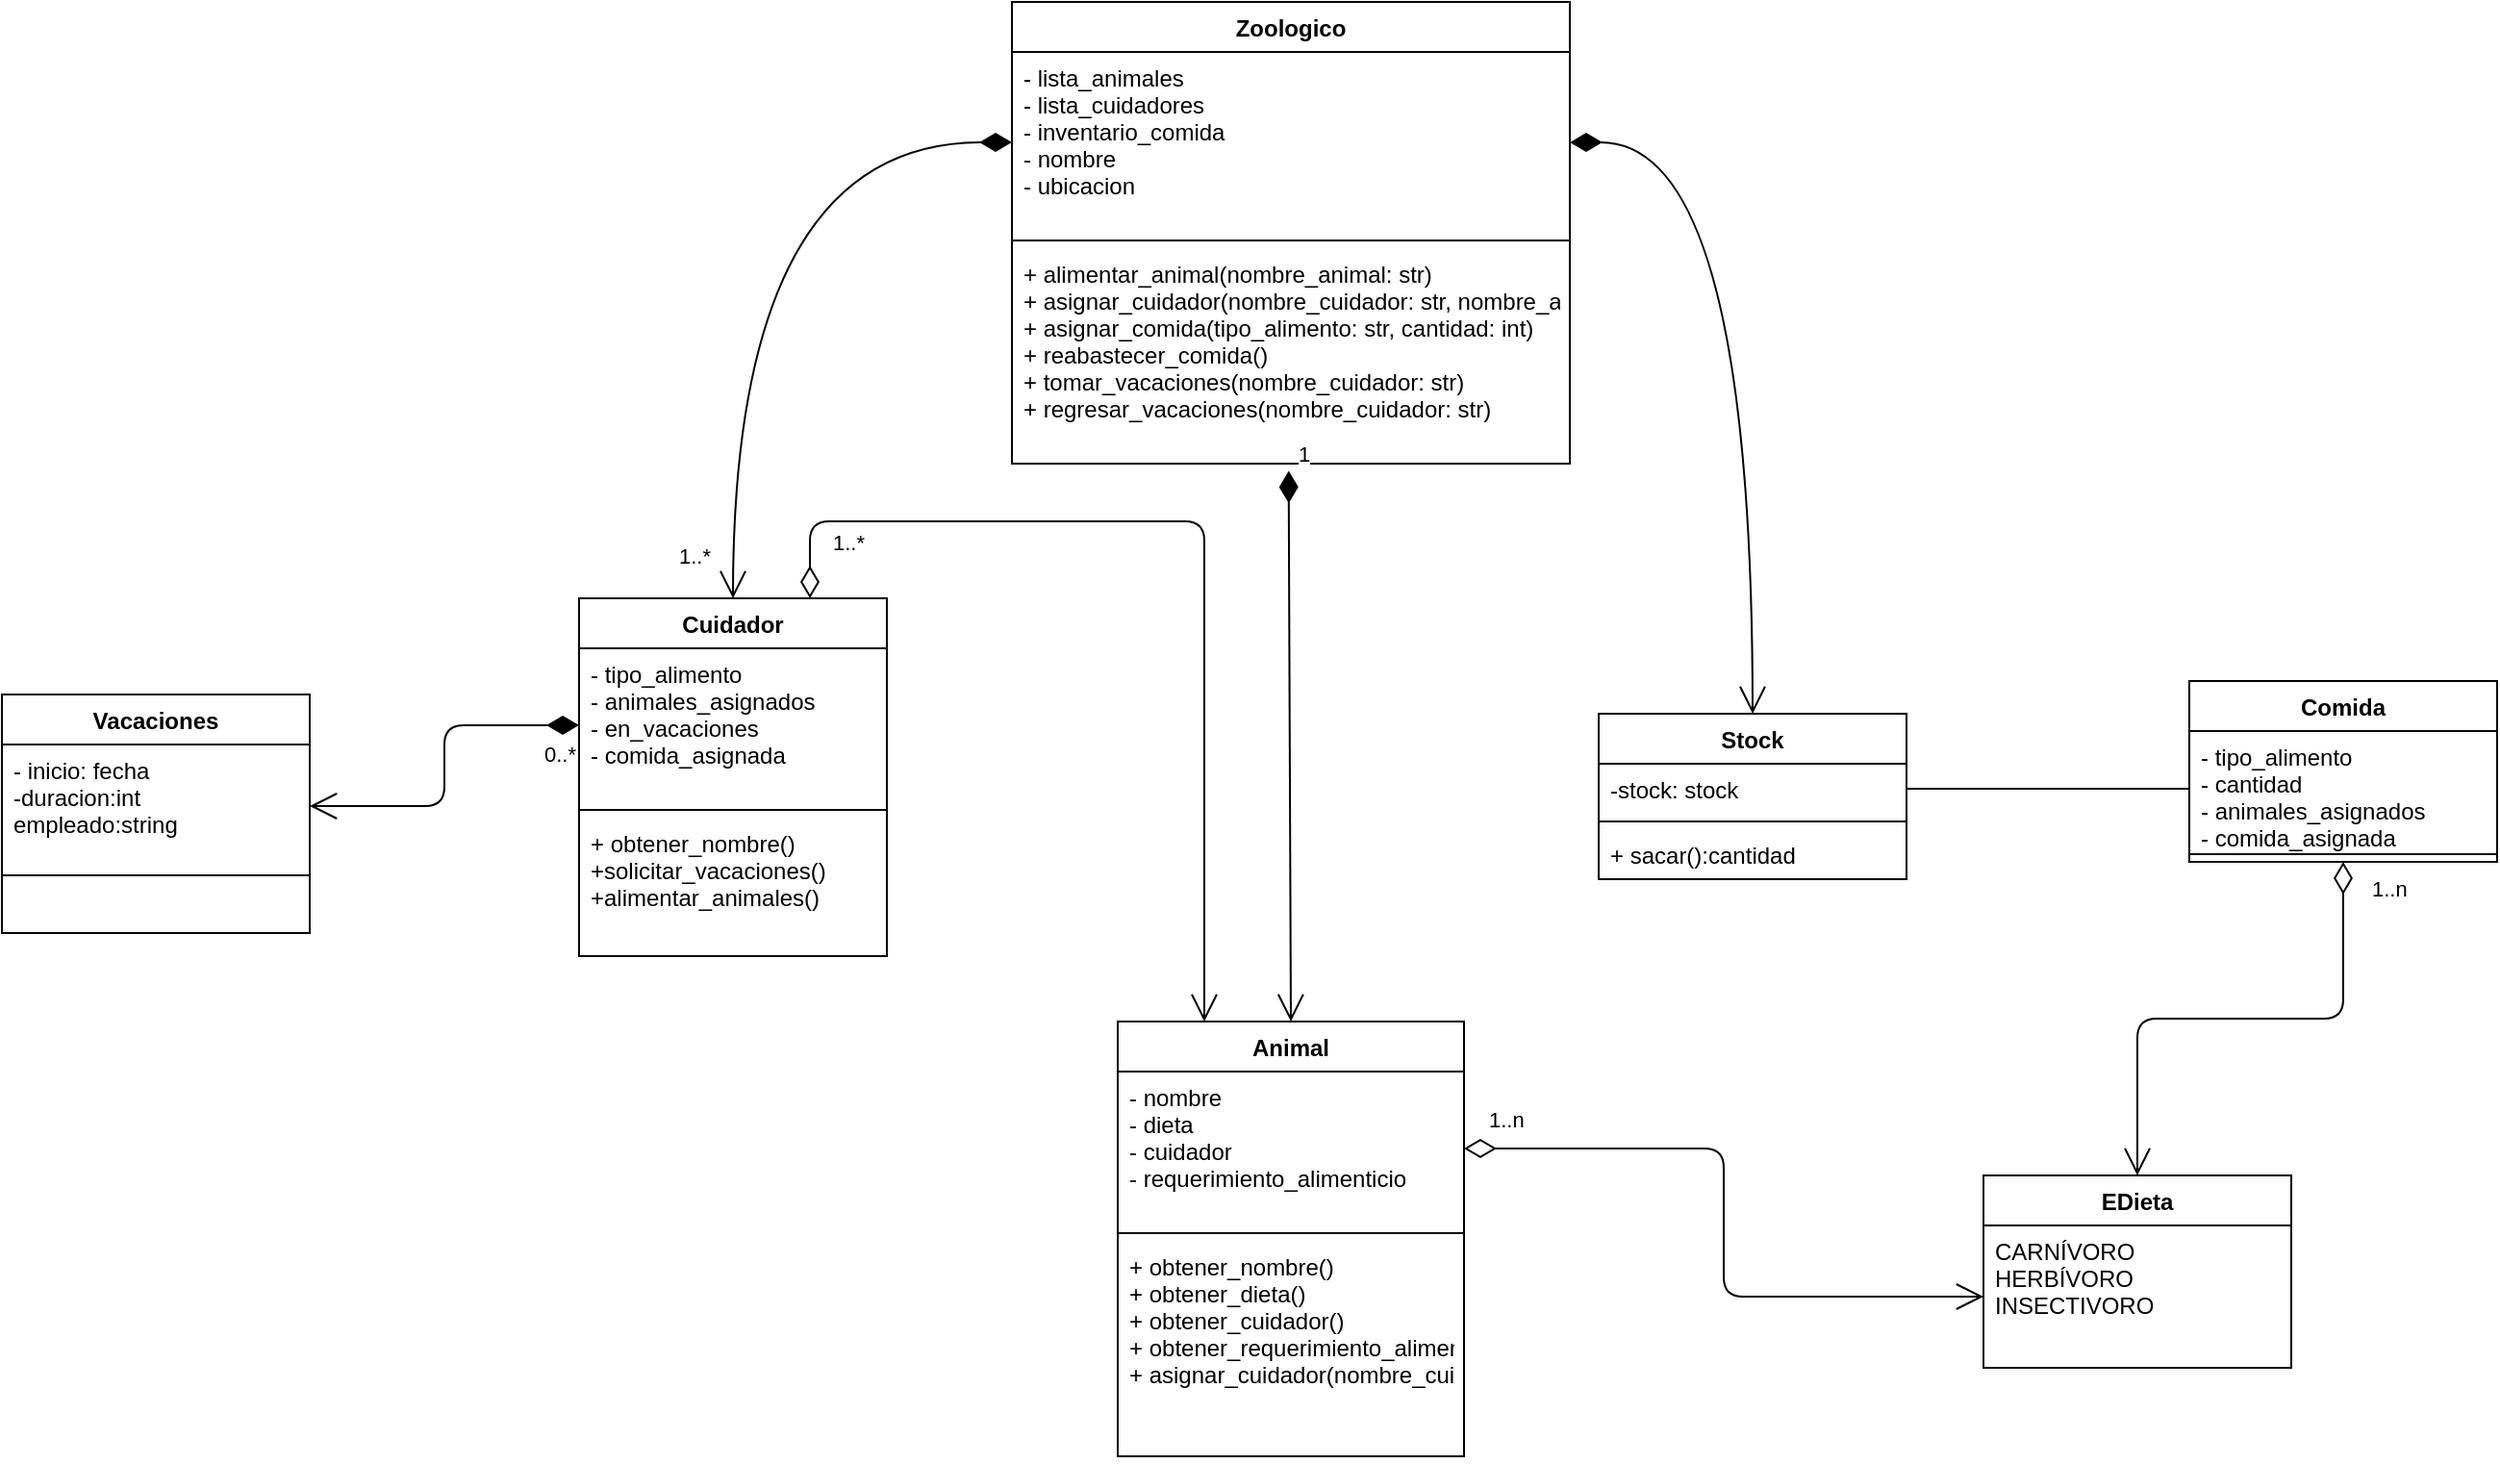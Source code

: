 <mxfile>
    <diagram id="hEOJlwDpu3fQfllp0BQF" name="Page-1">
        <mxGraphModel dx="1815" dy="1732" grid="1" gridSize="10" guides="1" tooltips="1" connect="1" arrows="1" fold="1" page="1" pageScale="1" pageWidth="827" pageHeight="1169" math="0" shadow="0">
            <root>
                <mxCell id="0"/>
                <mxCell id="1" parent="0"/>
                <mxCell id="2" value="Zoologico" style="swimlane;fontStyle=1;align=center;verticalAlign=top;childLayout=stackLayout;horizontal=1;startSize=26;horizontalStack=0;resizeParent=1;resizeParentMax=0;resizeLast=0;collapsible=1;marginBottom=0;" parent="1" vertex="1">
                    <mxGeometry x="215" y="-130" width="290" height="240" as="geometry"/>
                </mxCell>
                <mxCell id="59" value="- lista_animales &#10;- lista_cuidadores&#10;- inventario_comida&#10;- nombre&#10;- ubicacion" style="text;strokeColor=none;fillColor=none;align=left;verticalAlign=top;spacingLeft=4;spacingRight=4;overflow=hidden;rotatable=0;points=[[0,0.5],[1,0.5]];portConstraint=eastwest;rounded=0;" parent="2" vertex="1">
                    <mxGeometry y="26" width="290" height="94" as="geometry"/>
                </mxCell>
                <mxCell id="4" value="" style="line;strokeWidth=1;fillColor=none;align=left;verticalAlign=middle;spacingTop=-1;spacingLeft=3;spacingRight=3;rotatable=0;labelPosition=right;points=[];portConstraint=eastwest;strokeColor=inherit;" parent="2" vertex="1">
                    <mxGeometry y="120" width="290" height="8" as="geometry"/>
                </mxCell>
                <mxCell id="60" value="+ alimentar_animal(nombre_animal: str) &#10;+ asignar_cuidador(nombre_cuidador: str, nombre_animal: str) &#10;+ asignar_comida(tipo_alimento: str, cantidad: int) &#10;+ reabastecer_comida() &#10;+ tomar_vacaciones(nombre_cuidador: str) &#10;+ regresar_vacaciones(nombre_cuidador: str) " style="text;strokeColor=none;fillColor=none;align=left;verticalAlign=top;spacingLeft=4;spacingRight=4;overflow=hidden;rotatable=0;points=[[0,0.5],[1,0.5]];portConstraint=eastwest;rounded=0;" parent="2" vertex="1">
                    <mxGeometry y="128" width="290" height="112" as="geometry"/>
                </mxCell>
                <mxCell id="6" value="Vacaciones" style="swimlane;fontStyle=1;align=center;verticalAlign=top;childLayout=stackLayout;horizontal=1;startSize=26;horizontalStack=0;resizeParent=1;resizeParentMax=0;resizeLast=0;collapsible=1;marginBottom=0;" parent="1" vertex="1">
                    <mxGeometry x="-310" y="230" width="160" height="124" as="geometry"/>
                </mxCell>
                <mxCell id="7" value="- inicio: fecha&#10;-duracion:int&#10;empleado:string" style="text;strokeColor=none;fillColor=none;align=left;verticalAlign=top;spacingLeft=4;spacingRight=4;overflow=hidden;rotatable=0;points=[[0,0.5],[1,0.5]];portConstraint=eastwest;" parent="6" vertex="1">
                    <mxGeometry y="26" width="160" height="64" as="geometry"/>
                </mxCell>
                <mxCell id="8" value="" style="line;strokeWidth=1;fillColor=none;align=left;verticalAlign=middle;spacingTop=-1;spacingLeft=3;spacingRight=3;rotatable=0;labelPosition=right;points=[];portConstraint=eastwest;strokeColor=inherit;" parent="6" vertex="1">
                    <mxGeometry y="90" width="160" height="8" as="geometry"/>
                </mxCell>
                <mxCell id="9" value="                                            " style="text;strokeColor=none;fillColor=none;align=left;verticalAlign=top;spacingLeft=4;spacingRight=4;overflow=hidden;rotatable=0;points=[[0,0.5],[1,0.5]];portConstraint=eastwest;" parent="6" vertex="1">
                    <mxGeometry y="98" width="160" height="26" as="geometry"/>
                </mxCell>
                <mxCell id="14" value="Animal" style="swimlane;fontStyle=1;align=center;verticalAlign=top;childLayout=stackLayout;horizontal=1;startSize=26;horizontalStack=0;resizeParent=1;resizeParentMax=0;resizeLast=0;collapsible=1;marginBottom=0;" parent="1" vertex="1">
                    <mxGeometry x="270" y="400" width="180" height="226" as="geometry"/>
                </mxCell>
                <mxCell id="61" value="- nombre        &#10;- dieta        &#10;- cuidador      &#10;- requerimiento_alimenticio " style="text;strokeColor=none;fillColor=none;align=left;verticalAlign=top;spacingLeft=4;spacingRight=4;overflow=hidden;rotatable=0;points=[[0,0.5],[1,0.5]];portConstraint=eastwest;rounded=0;" parent="14" vertex="1">
                    <mxGeometry y="26" width="180" height="80" as="geometry"/>
                </mxCell>
                <mxCell id="16" value="" style="line;strokeWidth=1;fillColor=none;align=left;verticalAlign=middle;spacingTop=-1;spacingLeft=3;spacingRight=3;rotatable=0;labelPosition=right;points=[];portConstraint=eastwest;strokeColor=inherit;" parent="14" vertex="1">
                    <mxGeometry y="106" width="180" height="8" as="geometry"/>
                </mxCell>
                <mxCell id="62" value="+ obtener_nombre()  &#10;+ obtener_dieta()   &#10;+ obtener_cuidador()  &#10;+ obtener_requerimiento_alimenticio() &#10;+ asignar_cuidador(nombre_cuidador: str) " style="text;strokeColor=none;fillColor=none;align=left;verticalAlign=top;spacingLeft=4;spacingRight=4;overflow=hidden;rotatable=0;points=[[0,0.5],[1,0.5]];portConstraint=eastwest;rounded=0;" parent="14" vertex="1">
                    <mxGeometry y="114" width="180" height="112" as="geometry"/>
                </mxCell>
                <mxCell id="22" value="Cuidador" style="swimlane;fontStyle=1;align=center;verticalAlign=top;childLayout=stackLayout;horizontal=1;startSize=26;horizontalStack=0;resizeParent=1;resizeParentMax=0;resizeLast=0;collapsible=1;marginBottom=0;" parent="1" vertex="1">
                    <mxGeometry x="-10" y="180" width="160" height="186" as="geometry"/>
                </mxCell>
                <mxCell id="63" value="- tipo_alimento &#10;- animales_asignados &#10;- en_vacaciones &#10;- comida_asignada " style="text;strokeColor=none;fillColor=none;align=left;verticalAlign=top;spacingLeft=4;spacingRight=4;overflow=hidden;rotatable=0;points=[[0,0.5],[1,0.5]];portConstraint=eastwest;rounded=0;" parent="22" vertex="1">
                    <mxGeometry y="26" width="160" height="80" as="geometry"/>
                </mxCell>
                <mxCell id="24" value="" style="line;strokeWidth=1;fillColor=none;align=left;verticalAlign=middle;spacingTop=-1;spacingLeft=3;spacingRight=3;rotatable=0;labelPosition=right;points=[];portConstraint=eastwest;strokeColor=inherit;" parent="22" vertex="1">
                    <mxGeometry y="106" width="160" height="8" as="geometry"/>
                </mxCell>
                <mxCell id="64" value="+ obtener_nombre() &#10;+solicitar_vacaciones()&#10;+alimentar_animales()" style="text;strokeColor=none;fillColor=none;align=left;verticalAlign=top;spacingLeft=4;spacingRight=4;overflow=hidden;rotatable=0;points=[[0,0.5],[1,0.5]];portConstraint=eastwest;rounded=0;" parent="22" vertex="1">
                    <mxGeometry y="114" width="160" height="72" as="geometry"/>
                </mxCell>
                <mxCell id="30" value="Comida" style="swimlane;fontStyle=1;align=center;verticalAlign=top;childLayout=stackLayout;horizontal=1;startSize=26;horizontalStack=0;resizeParent=1;resizeParentMax=0;resizeLast=0;collapsible=1;marginBottom=0;" parent="1" vertex="1">
                    <mxGeometry x="827" y="223" width="160" height="94" as="geometry"/>
                </mxCell>
                <mxCell id="65" value="- tipo_alimento &#10;- cantidad      &#10;- animales_asignados &#10;- comida_asignada " style="text;strokeColor=none;fillColor=none;align=left;verticalAlign=top;spacingLeft=4;spacingRight=4;overflow=hidden;rotatable=0;points=[[0,0.5],[1,0.5]];portConstraint=eastwest;rounded=0;" parent="30" vertex="1">
                    <mxGeometry y="26" width="160" height="60" as="geometry"/>
                </mxCell>
                <mxCell id="32" value="" style="line;strokeWidth=1;fillColor=none;align=left;verticalAlign=middle;spacingTop=-1;spacingLeft=3;spacingRight=3;rotatable=0;labelPosition=right;points=[];portConstraint=eastwest;strokeColor=inherit;" parent="30" vertex="1">
                    <mxGeometry y="86" width="160" height="8" as="geometry"/>
                </mxCell>
                <mxCell id="34" value="Stock" style="swimlane;fontStyle=1;align=center;verticalAlign=top;childLayout=stackLayout;horizontal=1;startSize=26;horizontalStack=0;resizeParent=1;resizeParentMax=0;resizeLast=0;collapsible=1;marginBottom=0;" parent="1" vertex="1">
                    <mxGeometry x="520" y="240" width="160" height="86" as="geometry"/>
                </mxCell>
                <mxCell id="35" value="-stock: stock" style="text;strokeColor=none;fillColor=none;align=left;verticalAlign=top;spacingLeft=4;spacingRight=4;overflow=hidden;rotatable=0;points=[[0,0.5],[1,0.5]];portConstraint=eastwest;" parent="34" vertex="1">
                    <mxGeometry y="26" width="160" height="26" as="geometry"/>
                </mxCell>
                <mxCell id="36" value="" style="line;strokeWidth=1;fillColor=none;align=left;verticalAlign=middle;spacingTop=-1;spacingLeft=3;spacingRight=3;rotatable=0;labelPosition=right;points=[];portConstraint=eastwest;strokeColor=inherit;" parent="34" vertex="1">
                    <mxGeometry y="52" width="160" height="8" as="geometry"/>
                </mxCell>
                <mxCell id="37" value="+ sacar():cantidad" style="text;strokeColor=none;fillColor=none;align=left;verticalAlign=top;spacingLeft=4;spacingRight=4;overflow=hidden;rotatable=0;points=[[0,0.5],[1,0.5]];portConstraint=eastwest;" parent="34" vertex="1">
                    <mxGeometry y="60" width="160" height="26" as="geometry"/>
                </mxCell>
                <mxCell id="38" value="1..*" style="endArrow=open;html=1;endSize=12;startArrow=diamondThin;startSize=14;startFill=1;edgeStyle=orthogonalEdgeStyle;align=left;verticalAlign=bottom;entryX=0.5;entryY=0;entryDx=0;entryDy=0;exitX=0;exitY=0.5;exitDx=0;exitDy=0;curved=1;" parent="1" source="59" target="22" edge="1">
                    <mxGeometry x="0.933" y="-30" relative="1" as="geometry">
                        <mxPoint x="290" y="147" as="sourcePoint"/>
                        <mxPoint x="220" y="180" as="targetPoint"/>
                        <mxPoint as="offset"/>
                    </mxGeometry>
                </mxCell>
                <mxCell id="44" value="" style="endArrow=open;html=1;endSize=12;startArrow=diamondThin;startSize=14;startFill=1;edgeStyle=orthogonalEdgeStyle;align=left;verticalAlign=bottom;exitX=1;exitY=0.5;exitDx=0;exitDy=0;entryX=0.5;entryY=0;entryDx=0;entryDy=0;curved=1;" parent="1" source="59" target="34" edge="1">
                    <mxGeometry x="1" y="10" relative="1" as="geometry">
                        <mxPoint x="399.6" y="159.948" as="sourcePoint"/>
                        <mxPoint x="560" y="210" as="targetPoint"/>
                        <mxPoint as="offset"/>
                    </mxGeometry>
                </mxCell>
                <mxCell id="45" value="1" style="endArrow=open;html=1;endSize=12;startArrow=diamondThin;startSize=14;startFill=1;align=left;verticalAlign=bottom;exitX=0.496;exitY=1.033;exitDx=0;exitDy=0;exitPerimeter=0;entryX=0.5;entryY=0;entryDx=0;entryDy=0;" parent="1" source="60" target="14" edge="1">
                    <mxGeometry x="-1" y="3" relative="1" as="geometry">
                        <mxPoint x="339.76" y="159.948" as="sourcePoint"/>
                        <mxPoint x="420" y="260" as="targetPoint"/>
                    </mxGeometry>
                </mxCell>
                <mxCell id="47" value="1..*" style="endArrow=open;html=1;endSize=12;startArrow=diamondThin;startSize=14;startFill=0;edgeStyle=orthogonalEdgeStyle;align=left;verticalAlign=bottom;exitX=0.75;exitY=0;exitDx=0;exitDy=0;entryX=0.25;entryY=0;entryDx=0;entryDy=0;" parent="1" source="22" target="14" edge="1">
                    <mxGeometry x="-0.917" y="-10" relative="1" as="geometry">
                        <mxPoint x="260" y="260" as="sourcePoint"/>
                        <mxPoint x="420" y="260" as="targetPoint"/>
                        <Array as="points">
                            <mxPoint x="110" y="140"/>
                            <mxPoint x="315" y="140"/>
                        </Array>
                        <mxPoint y="1" as="offset"/>
                    </mxGeometry>
                </mxCell>
                <mxCell id="48" value="0..*" style="endArrow=open;html=1;endSize=12;startArrow=diamondThin;startSize=14;startFill=1;edgeStyle=orthogonalEdgeStyle;align=left;verticalAlign=bottom;entryX=1;entryY=0.5;entryDx=0;entryDy=0;exitX=0;exitY=0.5;exitDx=0;exitDy=0;" parent="1" target="7" edge="1" source="63">
                    <mxGeometry x="-0.78" y="24" relative="1" as="geometry">
                        <mxPoint x="40" y="279" as="sourcePoint"/>
                        <mxPoint x="450" y="500" as="targetPoint"/>
                        <Array as="points"/>
                        <mxPoint as="offset"/>
                    </mxGeometry>
                </mxCell>
                <mxCell id="49" value="" style="endArrow=none;html=1;edgeStyle=orthogonalEdgeStyle;exitX=1;exitY=0.5;exitDx=0;exitDy=0;entryX=0;entryY=0.5;entryDx=0;entryDy=0;" parent="1" source="35" target="65" edge="1">
                    <mxGeometry relative="1" as="geometry">
                        <mxPoint x="670" y="420" as="sourcePoint"/>
                        <mxPoint x="800" y="339" as="targetPoint"/>
                    </mxGeometry>
                </mxCell>
                <mxCell id="74" value="EDieta" style="swimlane;fontStyle=1;align=center;verticalAlign=top;childLayout=stackLayout;horizontal=1;startSize=26;horizontalStack=0;resizeParent=1;resizeParentMax=0;resizeLast=0;collapsible=1;marginBottom=0;" parent="1" vertex="1">
                    <mxGeometry x="720" y="480" width="160" height="100" as="geometry"/>
                </mxCell>
                <mxCell id="75" value="CARNÍVORO&#10;HERBÍVORO&#10;INSECTIVORO" style="text;strokeColor=none;fillColor=none;align=left;verticalAlign=top;spacingLeft=4;spacingRight=4;overflow=hidden;rotatable=0;points=[[0,0.5],[1,0.5]];portConstraint=eastwest;" parent="74" vertex="1">
                    <mxGeometry y="26" width="160" height="74" as="geometry"/>
                </mxCell>
                <mxCell id="78" value="1..n" style="endArrow=open;html=1;endSize=12;startArrow=diamondThin;startSize=14;startFill=0;edgeStyle=orthogonalEdgeStyle;align=left;verticalAlign=bottom;exitX=1;exitY=0.5;exitDx=0;exitDy=0;entryX=0;entryY=0.5;entryDx=0;entryDy=0;" parent="1" source="61" target="75" edge="1">
                    <mxGeometry x="-0.942" y="6" relative="1" as="geometry">
                        <mxPoint x="590" y="640" as="sourcePoint"/>
                        <mxPoint x="750" y="640" as="targetPoint"/>
                        <mxPoint x="1" as="offset"/>
                    </mxGeometry>
                </mxCell>
                <mxCell id="79" value="1..n" style="endArrow=open;html=1;endSize=12;startArrow=diamondThin;startSize=14;startFill=0;edgeStyle=orthogonalEdgeStyle;align=left;verticalAlign=bottom;exitX=0.5;exitY=1;exitDx=0;exitDy=0;entryX=0.5;entryY=0;entryDx=0;entryDy=0;" parent="1" source="30" target="74" edge="1">
                    <mxGeometry x="-0.83" y="13" relative="1" as="geometry">
                        <mxPoint x="590" y="690" as="sourcePoint"/>
                        <mxPoint x="750" y="690" as="targetPoint"/>
                        <mxPoint as="offset"/>
                    </mxGeometry>
                </mxCell>
            </root>
        </mxGraphModel>
    </diagram>
</mxfile>
